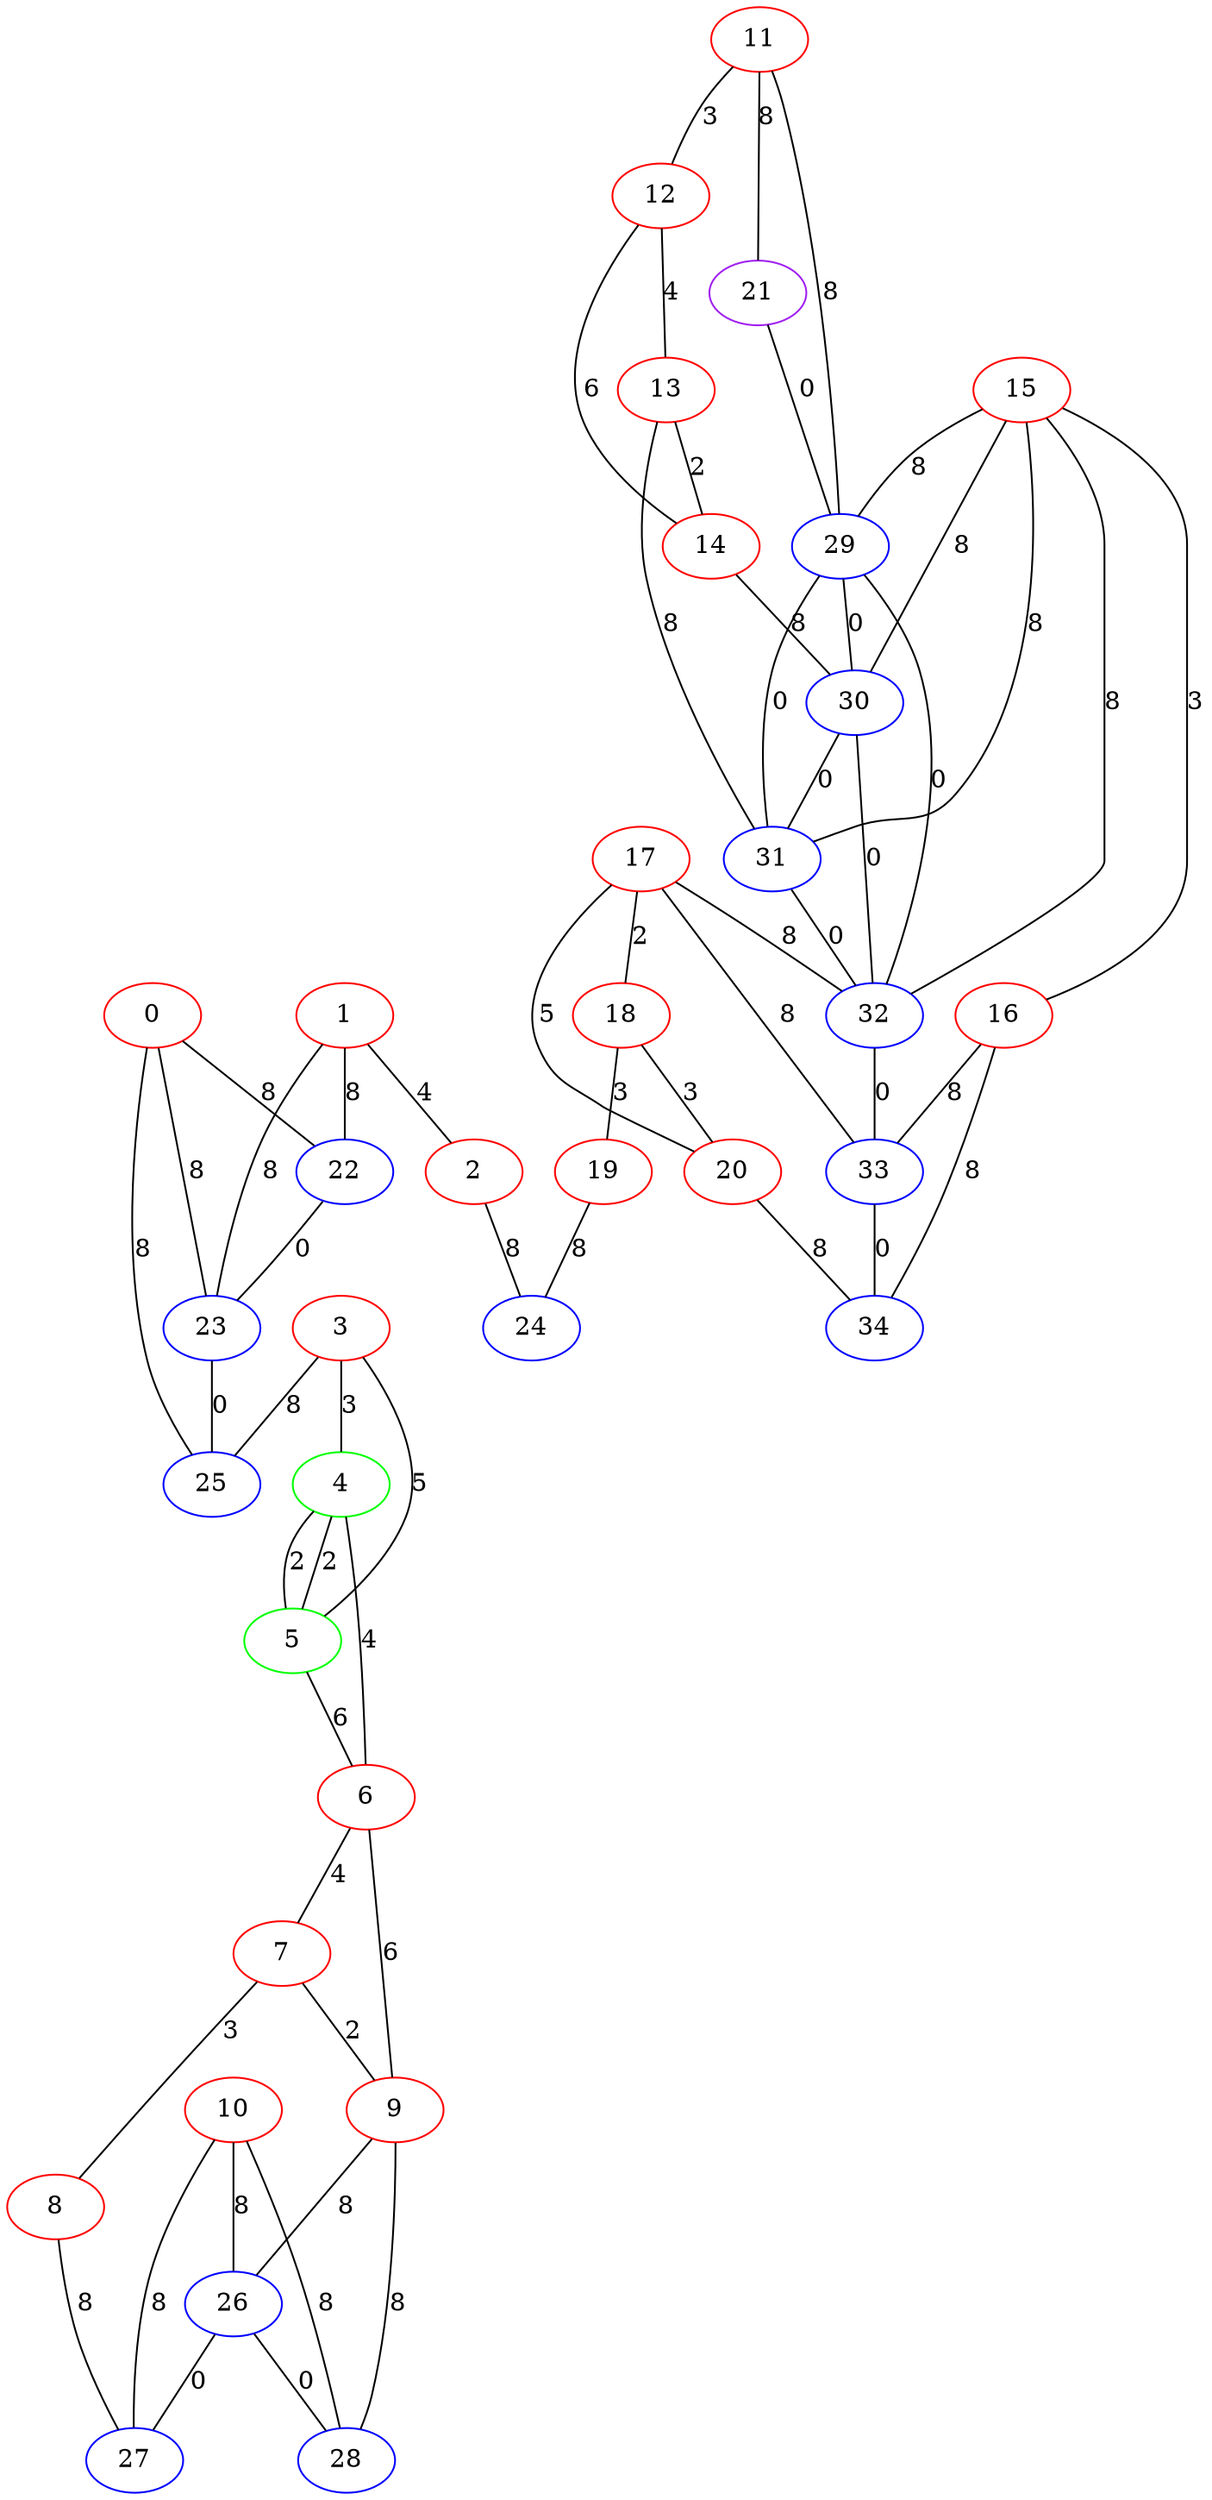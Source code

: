 graph "" {
0 [color=red, weight=1];
1 [color=red, weight=1];
2 [color=red, weight=1];
3 [color=red, weight=1];
4 [color=green, weight=2];
5 [color=green, weight=2];
6 [color=red, weight=1];
7 [color=red, weight=1];
8 [color=red, weight=1];
9 [color=red, weight=1];
10 [color=red, weight=1];
11 [color=red, weight=1];
12 [color=red, weight=1];
13 [color=red, weight=1];
14 [color=red, weight=1];
15 [color=red, weight=1];
16 [color=red, weight=1];
17 [color=red, weight=1];
18 [color=red, weight=1];
19 [color=red, weight=1];
20 [color=red, weight=1];
21 [color=purple, weight=4];
22 [color=blue, weight=3];
23 [color=blue, weight=3];
24 [color=blue, weight=3];
25 [color=blue, weight=3];
26 [color=blue, weight=3];
27 [color=blue, weight=3];
28 [color=blue, weight=3];
29 [color=blue, weight=3];
30 [color=blue, weight=3];
31 [color=blue, weight=3];
32 [color=blue, weight=3];
33 [color=blue, weight=3];
34 [color=blue, weight=3];
0 -- 25  [key=0, label=8];
0 -- 22  [key=0, label=8];
0 -- 23  [key=0, label=8];
1 -- 2  [key=0, label=4];
1 -- 22  [key=0, label=8];
1 -- 23  [key=0, label=8];
2 -- 24  [key=0, label=8];
3 -- 25  [key=0, label=8];
3 -- 4  [key=0, label=3];
3 -- 5  [key=0, label=5];
4 -- 5  [key=0, label=2];
4 -- 5  [key=1, label=2];
4 -- 6  [key=0, label=4];
5 -- 6  [key=0, label=6];
6 -- 9  [key=0, label=6];
6 -- 7  [key=0, label=4];
7 -- 8  [key=0, label=3];
7 -- 9  [key=0, label=2];
8 -- 27  [key=0, label=8];
9 -- 26  [key=0, label=8];
9 -- 28  [key=0, label=8];
10 -- 26  [key=0, label=8];
10 -- 27  [key=0, label=8];
10 -- 28  [key=0, label=8];
11 -- 12  [key=0, label=3];
11 -- 21  [key=0, label=8];
11 -- 29  [key=0, label=8];
12 -- 13  [key=0, label=4];
12 -- 14  [key=0, label=6];
13 -- 14  [key=0, label=2];
13 -- 31  [key=0, label=8];
14 -- 30  [key=0, label=8];
15 -- 16  [key=0, label=3];
15 -- 32  [key=0, label=8];
15 -- 29  [key=0, label=8];
15 -- 30  [key=0, label=8];
15 -- 31  [key=0, label=8];
16 -- 33  [key=0, label=8];
16 -- 34  [key=0, label=8];
17 -- 32  [key=0, label=8];
17 -- 33  [key=0, label=8];
17 -- 18  [key=0, label=2];
17 -- 20  [key=0, label=5];
18 -- 19  [key=0, label=3];
18 -- 20  [key=0, label=3];
19 -- 24  [key=0, label=8];
20 -- 34  [key=0, label=8];
21 -- 29  [key=0, label=0];
22 -- 23  [key=0, label=0];
23 -- 25  [key=0, label=0];
26 -- 27  [key=0, label=0];
26 -- 28  [key=0, label=0];
29 -- 32  [key=0, label=0];
29 -- 30  [key=0, label=0];
29 -- 31  [key=0, label=0];
30 -- 32  [key=0, label=0];
30 -- 31  [key=0, label=0];
31 -- 32  [key=0, label=0];
32 -- 33  [key=0, label=0];
33 -- 34  [key=0, label=0];
}
